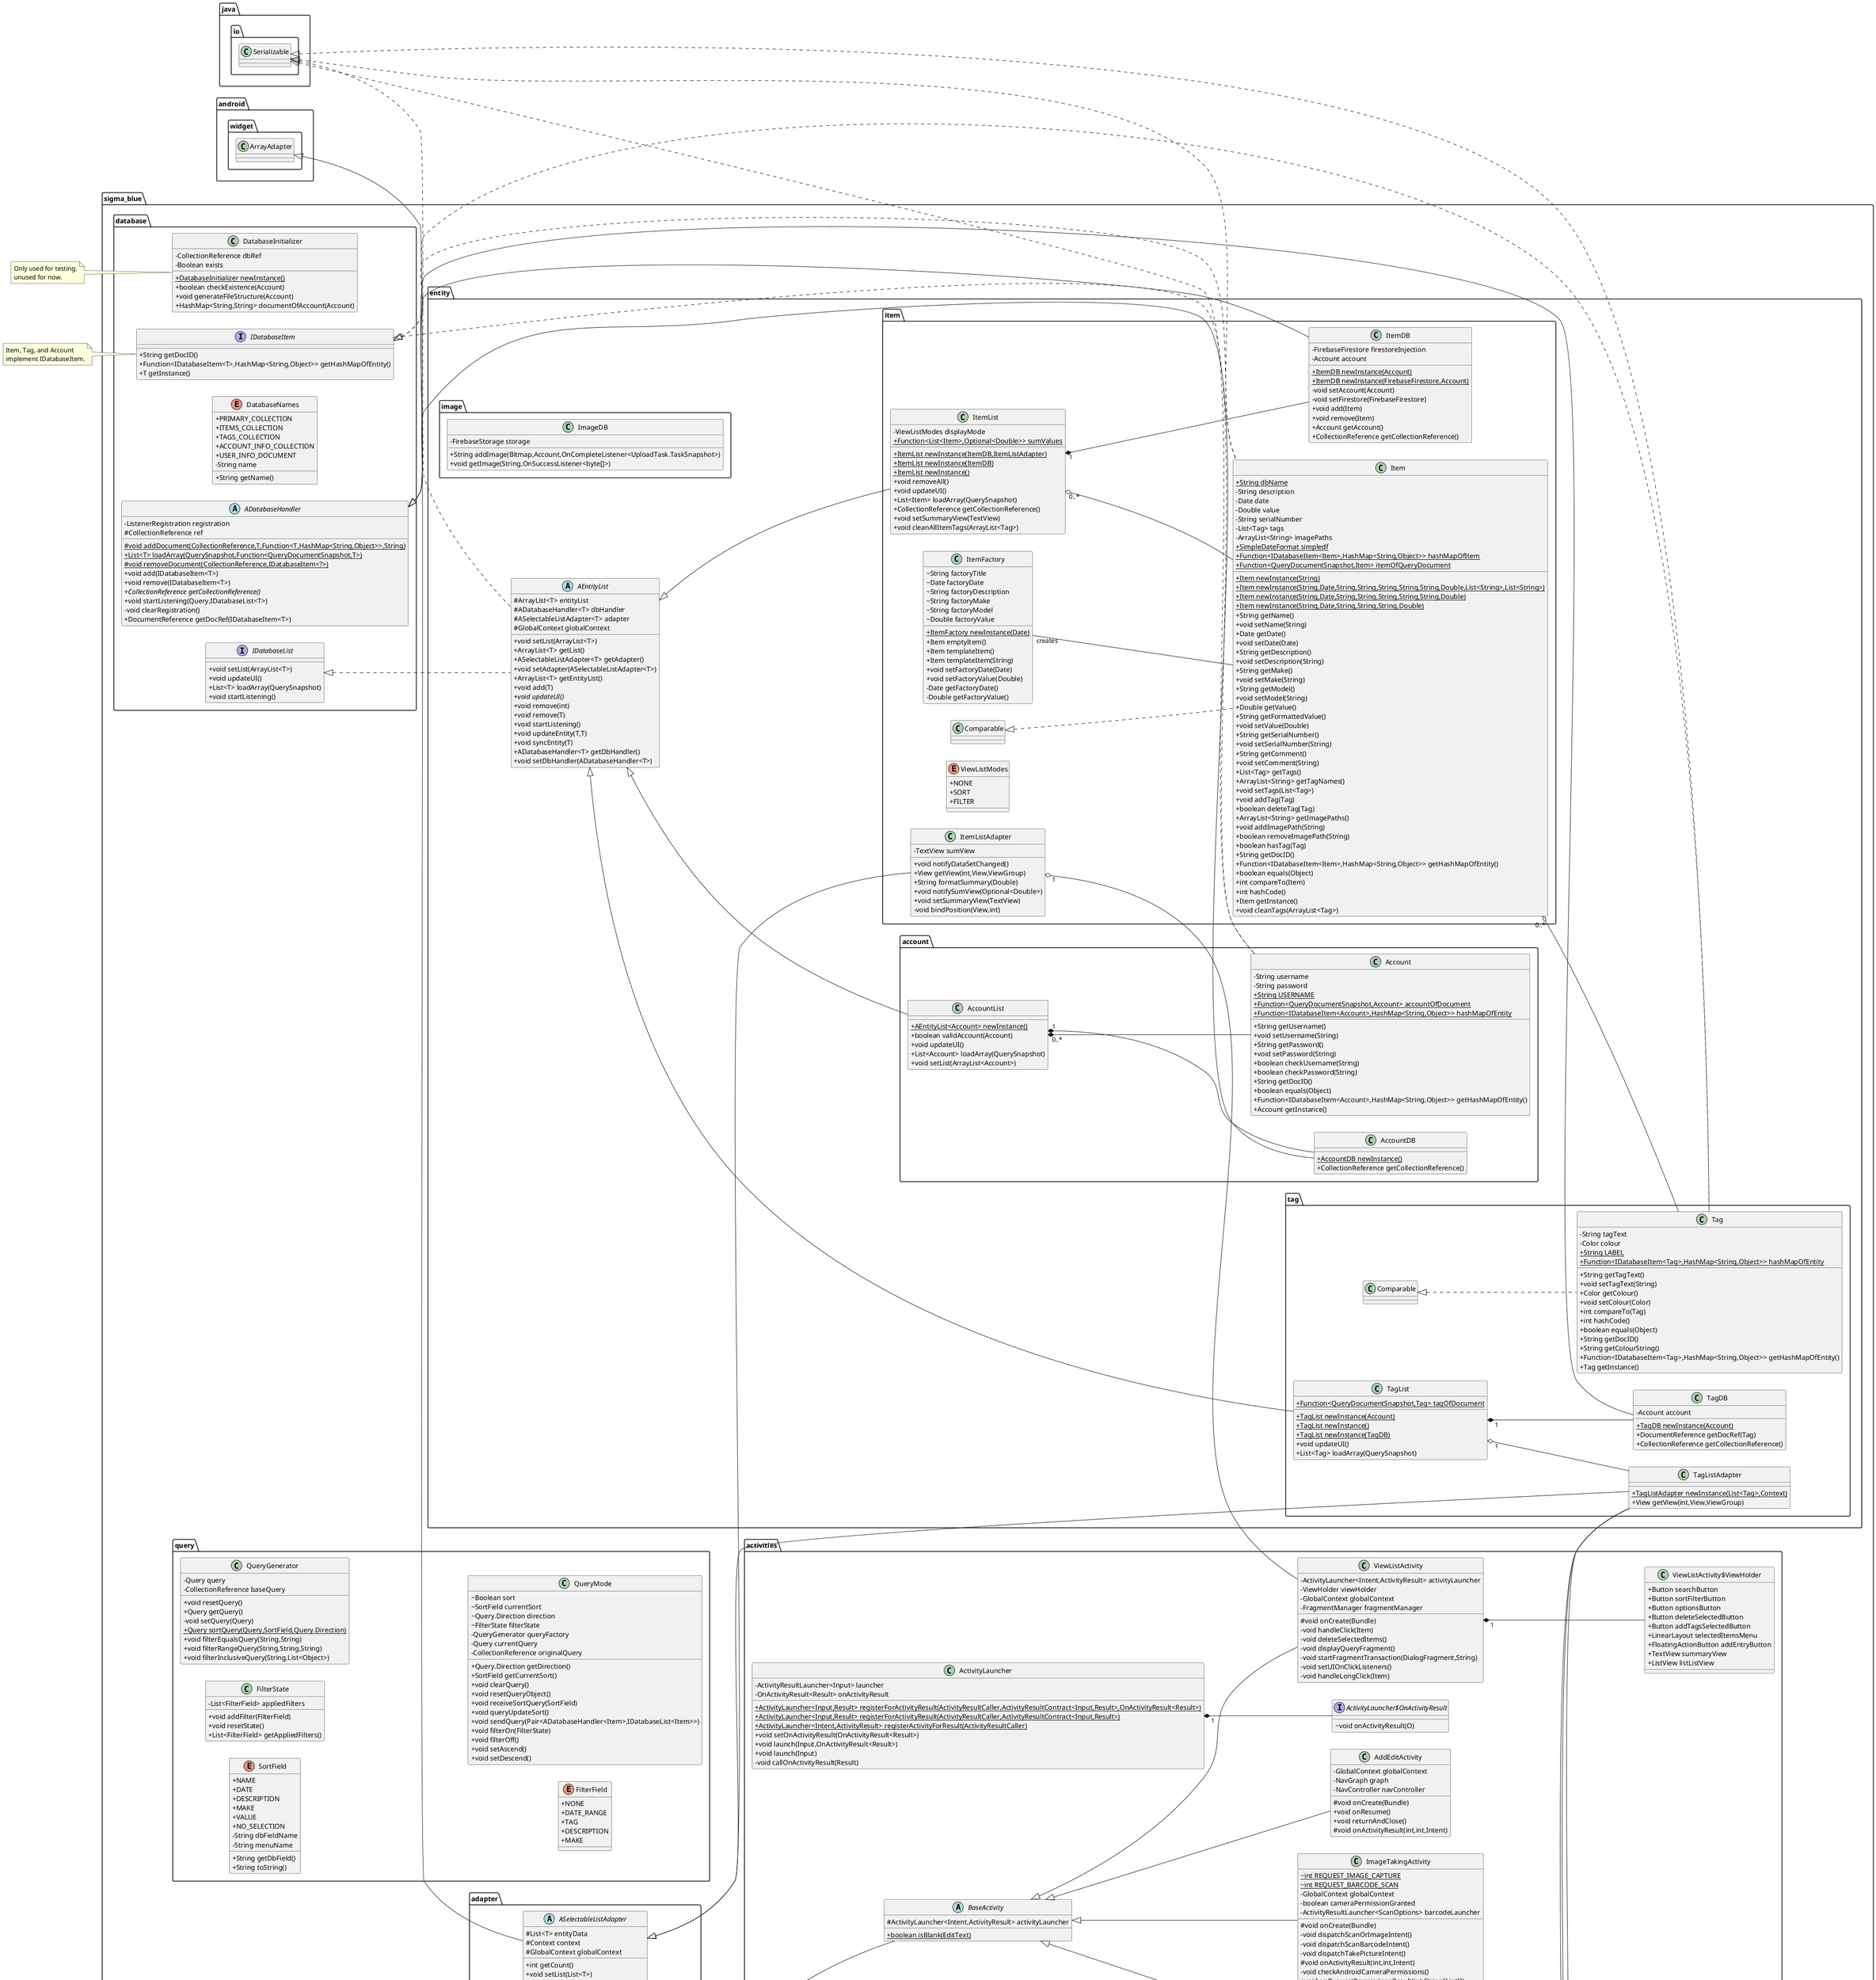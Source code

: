 @startuml
skinparam classAttributeIconSize 0
left to right direction
class sigma_blue.entity.tag.Tag {
- String tagText
- Color colour
+ {static} String LABEL
+ {static} Function<IDatabaseItem<Tag>,HashMap<String,Object>> hashMapOfEntity
+ String getTagText()
+ void setTagText(String)
+ Color getColour()
+ void setColour(Color)
+ int compareTo(Tag)
+ int hashCode()
+ boolean equals(Object)
+ String getDocID()
+ String getColourString()
+ Function<IDatabaseItem<Tag>,HashMap<String,Object>> getHashMapOfEntity()
+ Tag getInstance()
}
class sigma_blue.activities.LoginPageActivity {
+ Button createAccBtn
+ Button loginBtn
- FragmentLauncher fragmentLauncher
- DialogFragment createAccFragment
- DialogFragment loginFragment
- GlobalContext globalContext
# void onCreate(Bundle)
+ void onConfirmPressed(boolean)
+ void onLoginPressed(boolean)
}
class sigma_blue.entity.item.ItemFactory {
~ String factoryTitle
~ Date factoryDate
~ String factoryDescription
~ String factoryMake
~ String factoryModel
~ Double factoryValue
+ {static} ItemFactory newInstance(Date)
+ Item emptyItem()
+ Item templateItem()
+ Item templateItem(String)
+ void setFactoryDate(Date)
+ void setFactoryValue(Double)
- Date getFactoryDate()
- Double getFactoryValue()
}
class sigma_blue.entity.image.ImageDB {
- FirebaseStorage storage
+ String addImage(Bitmap,Account,OnCompleteListener<UploadTask.TaskSnapshot>)
+ void getImage(String,OnSuccessListener<byte[]>)
}
class sigma_blue.database.DatabaseInitializer {
- CollectionReference dbRef
- Boolean exists
+ {static} DatabaseInitializer newInstance()
+ boolean checkExistence(Account)
+ void generateFileStructure(Account)
+ HashMap<String,String> documentOfAccount(Account)
}

note left of sigma_blue.database.DatabaseInitializer
    Only used for testing,
    unused for now.
end note
class sigma_blue.activities.ActivityLauncher {
- ActivityResultLauncher<Input> launcher
- OnActivityResult<Result> onActivityResult
+ {static} ActivityLauncher<Input,Result> registerForActivityResult(ActivityResultCaller,ActivityResultContract<Input,Result>,OnActivityResult<Result>)
+ {static} ActivityLauncher<Input,Result> registerForActivityResult(ActivityResultCaller,ActivityResultContract<Input,Result>)
+ {static} ActivityLauncher<Intent,ActivityResult> registerActivityForResult(ActivityResultCaller)
+ void setOnActivityResult(OnActivityResult<Result>)
+ void launch(Input,OnActivityResult<Result>)
+ void launch(Input)
- void callOnActivityResult(Result)
}
interface sigma_blue.activities.ActivityLauncher$OnActivityResult {
~ void onActivityResult(O)
}
abstract class sigma_blue.adapter.ASelectableListAdapter {
# List<T> entityData
# Context context
# GlobalContext globalContext
+ int getCount()
+ void setList(List<T>)
# void highlightControl(View,boolean)
}
class sigma_blue.entity.item.ItemListAdapter {
- TextView sumView
+ void notifyDataSetChanged()
+ View getView(int,View,ViewGroup)
+ String formatSummary(Double)
+ void notifySumView(Optional<Double>)
+ void setSummaryView(TextView)
- void bindPosition(View,int)
}
abstract class sigma_blue.activities.BaseActivity {
# ActivityLauncher<Intent,ActivityResult> activityLauncher
+ {static} boolean isBlank(EditText)
}
enum sigma_blue.query.SortField {
+  NAME
+  DATE
+  DESCRIPTION
+  MAKE
+  VALUE
+  NO_SELECTION
- String dbFieldName
- String menuName
+ String getDbField()
+ String toString()
}
class sigma_blue.query.FilterState {
- List<FilterField> appliedFilters
+ void addFilter(FilterField)
+ void resetState()
+ List<FilterField> getAppliedFilters()
}
class sigma_blue.fragments.TagAddFragment {
- int tagColor
- GlobalContext globalContext
+ void onViewCreated(View,Bundle)
+ View onCreateView(LayoutInflater,ViewGroup,Bundle)
}
class sigma_blue.query.QueryGenerator {
- Query query
- CollectionReference baseQuery
+ void resetQuery()
+ Query getQuery()
- void setQuery(Query)
+ {static} Query sortQuery(Query,SortField,Query.Direction)
+ void filterEqualsQuery(String,String)
+ void filterRangeQuery(String,String,String)
+ void filterInclusiveQuery(String,List<Object>)
}
class sigma_blue.utility.Pair {
- E1 first
- E2 second
+ E1 getFirst()
+ E2 getSecond()
}
class sigma_blue.entity.account.AccountDB {
+ {static} AccountDB newInstance()
+ CollectionReference getCollectionReference()
}

class sigma_blue.activities.ViewListActivity {
- ActivityLauncher<Intent,ActivityResult> activityLauncher
- ViewHolder viewHolder
- GlobalContext globalContext
- FragmentManager fragmentManager
# void onCreate(Bundle)
- void handleClick(Item)
- void deleteSelectedItems()
- void displayQueryFragment()
- void startFragmentTransaction(DialogFragment,String)
- void setUIOnClickListeners()
- void handleLongClick(Item)
}
class sigma_blue.activities.ViewListActivity$ViewHolder {
+ Button searchButton
+ Button sortFilterButton
+ Button optionsButton
+ Button deleteSelectedButton
+ Button addTagsSelectedButton
+ LinearLayout selectedItemsMenu
+ FloatingActionButton addEntryButton
+ TextView summaryView
+ ListView listListView
}
abstract class sigma_blue.entity.AEntityList {
# ArrayList<T> entityList
# ADatabaseHandler<T> dbHandler
# ASelectableListAdapter<T> adapter
# GlobalContext globalContext
+ void setList(ArrayList<T>)
+ ArrayList<T> getList()
+ ASelectableListAdapter<T> getAdapter()
+ void setAdapter(ASelectableListAdapter<T>)
+ ArrayList<T> getEntityList()
+ void add(T)
+ {abstract}void updateUI()
+ void remove(int)
+ void remove(T)
+ void startListening()
+ void updateEntity(T,T)
+ void syncEntity(T)
+ ADatabaseHandler<T> getDbHandler()
+ void setDbHandler(ADatabaseHandler<T>)
}
class sigma_blue.entity.account.AccountList {
+ {static} AEntityList<Account> newInstance()
+ boolean validAccount(Account)
+ void updateUI()
+ List<Account> loadArray(QuerySnapshot)
+ void setList(ArrayList<Account>)
}
class sigma_blue.entity.item.Item {
+ {static} String dbName
- String description
- Date date
- Double value
- String serialNumber
- List<Tag> tags
- ArrayList<String> imagePaths
+ {static} SimpleDateFormat simpledf
+ {static} Function<IDatabaseItem<Item>,HashMap<String,Object>> hashMapOfItem
+ {static} Function<QueryDocumentSnapshot,Item> itemOfQueryDocument
+ {static} Item newInstance(String)
+ {static} Item newInstance(String,Date,String,String,String,String,String,Double,List<String>,List<String>)
+ {static} Item newInstance(String,Date,String,String,String,String,String,Double)
+ {static} Item newInstance(String,Date,String,String,String,Double)
+ String getName()
+ void setName(String)
+ Date getDate()
+ void setDate(Date)
+ String getDescription()
+ void setDescription(String)
+ String getMake()
+ void setMake(String)
+ String getModel()
+ void setModel(String)
+ Double getValue()
+ String getFormattedValue()
+ void setValue(Double)
+ String getSerialNumber()
+ void setSerialNumber(String)
+ String getComment()
+ void setComment(String)
+ List<Tag> getTags()
+ ArrayList<String> getTagNames()
+ void setTags(List<Tag>)
+ void addTag(Tag)
+ boolean deleteTag(Tag)
+ ArrayList<String> getImagePaths()
+ void addImagePath(String)
+ boolean removeImagePath(String)
+ boolean hasTag(Tag)
+ String getDocID()
+ Function<IDatabaseItem<Item>,HashMap<String,Object>> getHashMapOfEntity()
+ boolean equals(Object)
+ int compareTo(Item)
+ int hashCode()
+ Item getInstance()
+ void cleanTags(ArrayList<Tag>)
}
class sigma_blue.entity.tag.TagDB {
- Account account
+ {static} TagDB newInstance(Account)
+ DocumentReference getDocRef(Tag)
+ CollectionReference getCollectionReference()
}
class sigma_blue.adapter.ItemLinearLayoutManager {
- int[] mMeasuredDimension
+ void onMeasure(RecyclerView.Recycler,RecyclerView.State,int,int)
- void measureScrapChild(RecyclerView.Recycler,int,int,int,int[])
}
enum sigma_blue.context.ApplicationState {
+  SORT_MENU
+  LOGIN_ACTIVITY
+  VIEW_LIST_ACTIVITY
+  CREATE_ACCOUNT_FRAGMENT
+  LOGIN_FRAGMENT
+  DETAILS_FRAGMENT
+  ADD_ITEM_FRAGMENT
+  EDIT_ITEM_FRAGMENT
+  MULTI_SELECT_TAG_MANAGER_FRAGMENT
+  TAG_MANAGER_FRAGMENT
+  TAG_ADD_FRAGMENT
+  TAG_EDIT_FRAGMENT
+  IMAGE_ADD_ACTIVITY
+  BARCODE_ADD_ACTIVITY
+  NONE
- String key
+ String toString()
}
abstract class sigma_blue.database.ADatabaseHandler {
- ListenerRegistration registration
# CollectionReference ref
# {static} void addDocument(CollectionReference,T,Function<T,HashMap<String,Object>>,String)
+ {static} List<T> loadArray(QuerySnapshot,Function<QueryDocumentSnapshot,T>)
# {static} void removeDocument(CollectionReference,IDatabaseItem<?>)
+ void add(IDatabaseItem<T>)
+ void remove(IDatabaseItem<T>)
+ {abstract}CollectionReference getCollectionReference()
+ void startListening(Query,IDatabaseList<T>)
- void clearRegistration()
+ DocumentReference getDocRef(IDatabaseItem<T>)
}
class sigma_blue.fragments.QueryFragment {
- GlobalContext globalContext
- ViewHolder viewHolder
+ void onCreate(Bundle)
+ View onCreateView(LayoutInflater,ViewGroup,Bundle)
}
class sigma_blue.fragments.QueryFragment$ViewHolder {
~ Button backButton
~ EditText descriptionFilterET
~ Spinner sortCriteriaSpinner
~ CheckBox ascendingBox
~ DatePicker startDatePicker
~ ArrayAdapter<SortField> adapter
- void bindViews(View)
- void setAdapters()
- List<SortField> createMenuItems()
- void createSortAdapter()
+ void flipAscendBox(boolean)
- void resetQuery()
+ void regenerateSelection()
- void setSortCheckbox(Query.Direction)
+ void setUIListeners()
}
class sigma_blue.fragments.EditFragment {
- EditFragmentBinding binding
- EditText textName
- EditText textValue
- EditText textDate
- EditText textMake
- EditText textModel
- EditText textSerial
- EditText textDescription
- EditText textComment
- ListView tagListView
- TagListAdapter tagListAdapter
- ImageView itemImage
- ArrayList<EditText> editTextList
- int mDay
- GlobalContext globalContext
+ void onCreate(Bundle)
+ View onCreateView(LayoutInflater,ViewGroup,Bundle)
- void editItemUIBindings(Item)
+ void onViewCreated(View,Bundle)
+ void onResume()
+ void onDestroyView()
- boolean verifyText()
- void loadUiText(Item)
- void handleImageClick()
}
class sigma_blue.entity.tag.TagList {
+ {static} Function<QueryDocumentSnapshot,Tag> tagOfDocument
+ {static} TagList newInstance(Account)
+ {static} TagList newInstance()
+ {static} TagList newInstance(TagDB)
+ void updateUI()
+ List<Tag> loadArray(QuerySnapshot)
}
class sigma_blue.entity.item.ItemDB {
- FirebaseFirestore firestoreInjection
- Account account
+ {static} ItemDB newInstance(Account)
+ {static} ItemDB newInstance(FirebaseFirestore,Account)
- void setAccount(Account)
- void setFirestore(FirebaseFirestore)
+ void add(Item)
+ void remove(Item)
+ Account getAccount()
+ CollectionReference getCollectionReference()
}
class sigma_blue.activities.AddEditActivity {
- GlobalContext globalContext
- NavGraph graph
- NavController navController
# void onCreate(Bundle)
+ void onResume()
+ void returnAndClose()
# void onActivityResult(int,int,Intent)
}
class sigma_blue.entity.tag.TagListAdapter {
+ {static} TagListAdapter newInstance(List<Tag>,Context)
+ View getView(int,View,ViewGroup)
}
class sigma_blue.fragments.DetailsFragment {
- DetailsFragmentBinding binding
- TextView textName
- TextView textValue
- TextView textDate
- TextView textMake
- TextView textModel
- TextView textSerial
- TextView textDescription
- TextView textComment
- ListView tagListView
- TagListAdapter tagListAdapter
- ImageView itemImage
- GlobalContext globalContext
- FirebaseStorage storage
+ void onCreate(Bundle)
+ View onCreateView(LayoutInflater,ViewGroup,Bundle)
+ void onViewCreated(View,Bundle)
+ void onDestroyView()
}
class sigma_blue.context.GlobalContext {
- {static} GlobalContext instance
- Account account
- AccountList accountList
- ItemList itemList
- SelectedEntities<Item> selectedItems
- TagList tagList
- SelectedEntities<Tag> selectedTags
- Item currentItem
- Item modifiedItem
- Tag currentTag
- QueryMode queryState
- ImageDB imageDB
- ArrayList<ApplicationState> stateHistory
+ {static} GlobalContext getInstance()
+ void login(Account)
+ void newState(ApplicationState)
+ ApplicationState getCurrentState()
+ ApplicationState getLastState()
+ AccountList getAccountList()
+ ItemList getItemList()
+ ImageDB getImageDB()
+ QueryMode getQueryState()
+ TagList getTagList()
+ Pair<ADatabaseHandler<Item>,IDatabaseList<Item>> getQueryPair()
+ Item getCurrentItem()
+ void setCurrentItem(Item)
+ Account getAccount()
+ void setAccount(Account)
+ SelectedEntities<Item> getSelectedItems()
+ SelectedEntities<Tag> getSelectedTags()
+ Item getModifiedItem()
+ void setModifiedItem(Item)
}

note left of sigma_blue.context.GlobalContext
    Used in all activities
    and fragments.
end note

class sigma_blue.fragments.FragmentLauncher {
- FragmentManager hostFragmentManager
+ {static} FragmentLauncher newInstance(FragmentActivity)
+ {static} FragmentLauncher newInstance(Fragment)
+ void startFragmentTransaction(DialogFragment,String)
+ void startFragmentTransaction(Fragment,String)
}
class sigma_blue.fragments.TagManagerFragment {
- GlobalContext globalContext
- TagManagerFragmentBinding binding
- Button tagCreateButton
- Button tagEditButton
- Button tagDeleteButton
- Button backButton
- Button confirmButton
- ListView tagsListView
- AddEditActivity activity
+ void onCreate(Bundle)
+ View onCreateView(LayoutInflater,ViewGroup,Bundle)
+ void onViewCreated(View,Bundle)
- boolean updateTagListView()
- void updateItemsWithTags()
+ void onDestroyView()
- void handleClick(Tag)
}
enum sigma_blue.database.DatabaseNames {
+  PRIMARY_COLLECTION
+  ITEMS_COLLECTION
+  TAGS_COLLECTION
+  ACCOUNT_INFO_COLLECTION
+  USER_INFO_DOCUMENT
- String name
+ String getName()
}
class sigma_blue.fragments.TagEditFragment {
- int tagColor
- Tag tag
- GlobalContext globalContext
+ void onViewCreated(View,Bundle)
+ View onCreateView(LayoutInflater,ViewGroup,Bundle)
}
interface sigma_blue.database.IDatabaseList {
+ void setList(ArrayList<T>)
+ void updateUI()
+ List<T> loadArray(QuerySnapshot)
+ void startListening()
}
class sigma_blue.entity.item.ItemList {
- ViewListModes displayMode
+ {static} Function<List<Item>,Optional<Double>> sumValues
+ {static} ItemList newInstance(ItemDB,ItemListAdapter)
+ {static} ItemList newInstance(ItemDB)
+ {static} ItemList newInstance()
+ void removeAll()
+ void updateUI()
+ List<Item> loadArray(QuerySnapshot)
+ CollectionReference getCollectionReference()
+ void setSummaryView(TextView)
+ void cleanAllItemTags(ArrayList<Tag>)
}
enum sigma_blue.entity.item.ViewListModes {
+  NONE
+  SORT
+  FILTER
}
class sigma_blue.fragments.LoginFragment {
- EditText usernameInput
- EditText passwordInput
- OnFragmentInteractionListener listener
- GlobalContext globalContext
+ {static} LoginFragment newInstance(AccountList)
+ void onAttach(Context)
+ Dialog onCreateDialog(Bundle)
}
interface sigma_blue.fragments.LoginFragment$OnFragmentInteractionListener {
~ void onLoginPressed(boolean)
}
interface sigma_blue.database.IDatabaseItem {
+ String getDocID()
+ Function<IDatabaseItem<T>,HashMap<String,Object>> getHashMapOfEntity()
+ T getInstance()
}

note left of sigma_blue.database.IDatabaseItem
    Item, Tag, and Account
    implement IDatabaseItem.
end note

class sigma_blue.context.SelectedEntities {
~ ArrayList<T> selected
+ void toggleHighlight(T)
+ ArrayList<T> getSelected()
+ void resetSelected()
+ boolean empty()
+ int size()
}
enum sigma_blue.query.FilterField {
+  NONE
+  DATE_RANGE
+  TAG
+  DESCRIPTION
+  MAKE
}
class sigma_blue.query.QueryMode {
~ Boolean sort
~ SortField currentSort
~ Query.Direction direction
~ FilterState filterState
- QueryGenerator queryFactory
- Query currentQuery
- CollectionReference originalQuery
+ Query.Direction getDirection()
+ SortField getCurrentSort()
+ void clearQuery()
+ void resetQueryObject()
+ void receiveSortQuery(SortField)
+ void queryUpdateSort()
+ void sendQuery(Pair<ADatabaseHandler<Item>,IDatabaseList<Item>>)
+ void filterOn(FilterState)
+ void filterOff()
+ void setAscend()
+ void setDescend()
}

class sigma_blue.entity.account.Account {
- String username
- String password
+ {static} String USERNAME
+ {static} Function<QueryDocumentSnapshot,Account> accountOfDocument
+ {static} Function<IDatabaseItem<Account>,HashMap<String,Object>> hashMapOfEntity
+ String getUsername()
+ void setUsername(String)
+ String getPassword()
+ void setPassword(String)
+ boolean checkUsername(String)
+ boolean checkPassword(String)
+ String getDocID()
+ boolean equals(Object)
+ Function<IDatabaseItem<Account>,HashMap<String,Object>> getHashMapOfEntity()
+ Account getInstance()
}
class sigma_blue.activities.ImageTakingActivity {
~ {static} int REQUEST_IMAGE_CAPTURE
~ {static} int REQUEST_BARCODE_SCAN
- GlobalContext globalContext
- boolean cameraPermissionGranted
- ActivityResultLauncher<ScanOptions> barcodeLauncher
# void onCreate(Bundle)
- void dispatchScanOrImageIntent()
- void dispatchScanBarcodeIntent()
- void dispatchTakePictureIntent()
# void onActivityResult(int,int,Intent)
- void checkAndroidCameraPermissions()
+ void onRequestPermissionsResult(int,String[],int[])
}
class sigma_blue.fragments.CreateAccFragment {
- EditText usernameInput
- EditText passwordInput
- OnFragmentInteractionListener listener
- GlobalContext globalContext
+ void onAttach(Context)
+ Dialog onCreateDialog(Bundle)
}
interface sigma_blue.fragments.CreateAccFragment$OnFragmentInteractionListener {
~ void onConfirmPressed(boolean)
}

sigma_blue.entity.tag.Comparable <|.. sigma_blue.entity.tag.Tag
sigma_blue.entity.tag.TagList "  1" *-- sigma_blue.entity.tag.TagDB
sigma_blue.entity.tag.TagList "  1" o-- sigma_blue.entity.tag.TagListAdapter
sigma_blue.database.IDatabaseItem <|.. sigma_blue.entity.tag.Tag
java.io.Serializable <|.. sigma_blue.entity.tag.Tag
sigma_blue.activities.OnFragmentInteractionListener <|.. sigma_blue.activities.LoginPageActivity
sigma_blue.activities.BaseActivity <|-- sigma_blue.activities.LoginPageActivity
sigma_blue.activities.ActivityLauncher "  1" *-- sigma_blue.activities.ActivityLauncher$OnActivityResult
android.widget.ArrayAdapter <|-- sigma_blue.adapter.ASelectableListAdapter
sigma_blue.adapter.ASelectableListAdapter <|-- sigma_blue.entity.item.ItemListAdapter
androidx.appcompat.app.AppCompatActivity <|-- sigma_blue.activities.BaseActivity
androidx.fragment.app.Fragment <|-- sigma_blue.fragments.TagAddFragment
sigma_blue.database.ADatabaseHandler <|-- sigma_blue.entity.account.AccountDB
sigma_blue.activities.BaseActivity <|-- sigma_blue.activities.ViewListActivity
sigma_blue.activities.ViewListActivity "  1" *-- sigma_blue.activities.ViewListActivity$ViewHolder
sigma_blue.activities.LoginPageActivity "  1" *-- sigma_blue.fragments.FragmentLauncher
java.io.Serializable <|.. sigma_blue.entity.AEntityList
sigma_blue.database.IDatabaseList <|.. sigma_blue.entity.AEntityList
sigma_blue.entity.AEntityList <|-- sigma_blue.entity.account.AccountList
sigma_blue.entity.account.AccountList "0..*" *-- sigma_blue.entity.account.Account
sigma_blue.entity.account.AccountList "1" *-- sigma_blue.entity.account.AccountDB
sigma_blue.entity.item.Comparable <|.. sigma_blue.entity.item.Item
sigma_blue.entity.item.Item "0..*" o-- sigma_blue.entity.tag.Tag
sigma_blue.entity.item.ItemList "0..*" o-- sigma_blue.entity.item.Item
sigma_blue.entity.item.ItemList "1" *-- sigma_blue.entity.item.ItemDB
sigma_blue.entity.item.ItemListAdapter "  1" o-- sigma_blue.activities.ViewListActivity
sigma_blue.entity.item.ItemFactory "creates" -- sigma_blue.entity.item.Item
java.io.Serializable <|.. sigma_blue.entity.item.Item
sigma_blue.database.IDatabaseItem <|.. sigma_blue.entity.item.Item
sigma_blue.database.ADatabaseHandler <|-- sigma_blue.entity.tag.TagDB
androidx.recyclerview.widget.LinearLayoutManager <|-- sigma_blue.adapter.ItemLinearLayoutManager
androidx.fragment.app.DialogFragment <|-- sigma_blue.fragments.QueryFragment
sigma_blue.fragments.QueryFragment "  1" *-- sigma_blue.fragments.QueryFragment$ViewHolder
androidx.fragment.app.Fragment <|-- sigma_blue.fragments.EditFragment
sigma_blue.entity.AEntityList <|-- sigma_blue.entity.tag.TagList
sigma_blue.database.ADatabaseHandler <|-- sigma_blue.entity.item.ItemDB
sigma_blue.activities.BaseActivity <|-- sigma_blue.activities.AddEditActivity
sigma_blue.adapter.ASelectableListAdapter <|-- sigma_blue.entity.tag.TagListAdapter
androidx.fragment.app.Fragment <|-- sigma_blue.fragments.DetailsFragment
androidx.fragment.app.Fragment <|-- sigma_blue.fragments.TagManagerFragment
androidx.fragment.app.Fragment <|-- sigma_blue.fragments.TagEditFragment
sigma_blue.fragments.TagManagerFragment "  1" o-- sigma_blue.entity.tag.TagListAdapter
sigma_blue.fragments.DetailsFragment "  1" o-- sigma_blue.entity.tag.TagListAdapter
sigma_blue.fragments.EditFragment "  1" o-- sigma_blue.entity.tag.TagListAdapter
sigma_blue.entity.AEntityList <|-- sigma_blue.entity.item.ItemList
androidx.fragment.app.DialogFragment <|-- sigma_blue.fragments.LoginFragment
java.io.Serializable <|.. sigma_blue.entity.account.Account
sigma_blue.database.IDatabaseItem <|.. sigma_blue.entity.account.Account
sigma_blue.activities.BaseActivity <|-- sigma_blue.activities.ImageTakingActivity
androidx.fragment.app.DialogFragment <|-- sigma_blue.fragments.CreateAccFragment
sigma_blue.fragments.CreateAccFragment "  1" *-- sigma_blue.fragments.CreateAccFragment$OnFragmentInteractionListener
@enduml